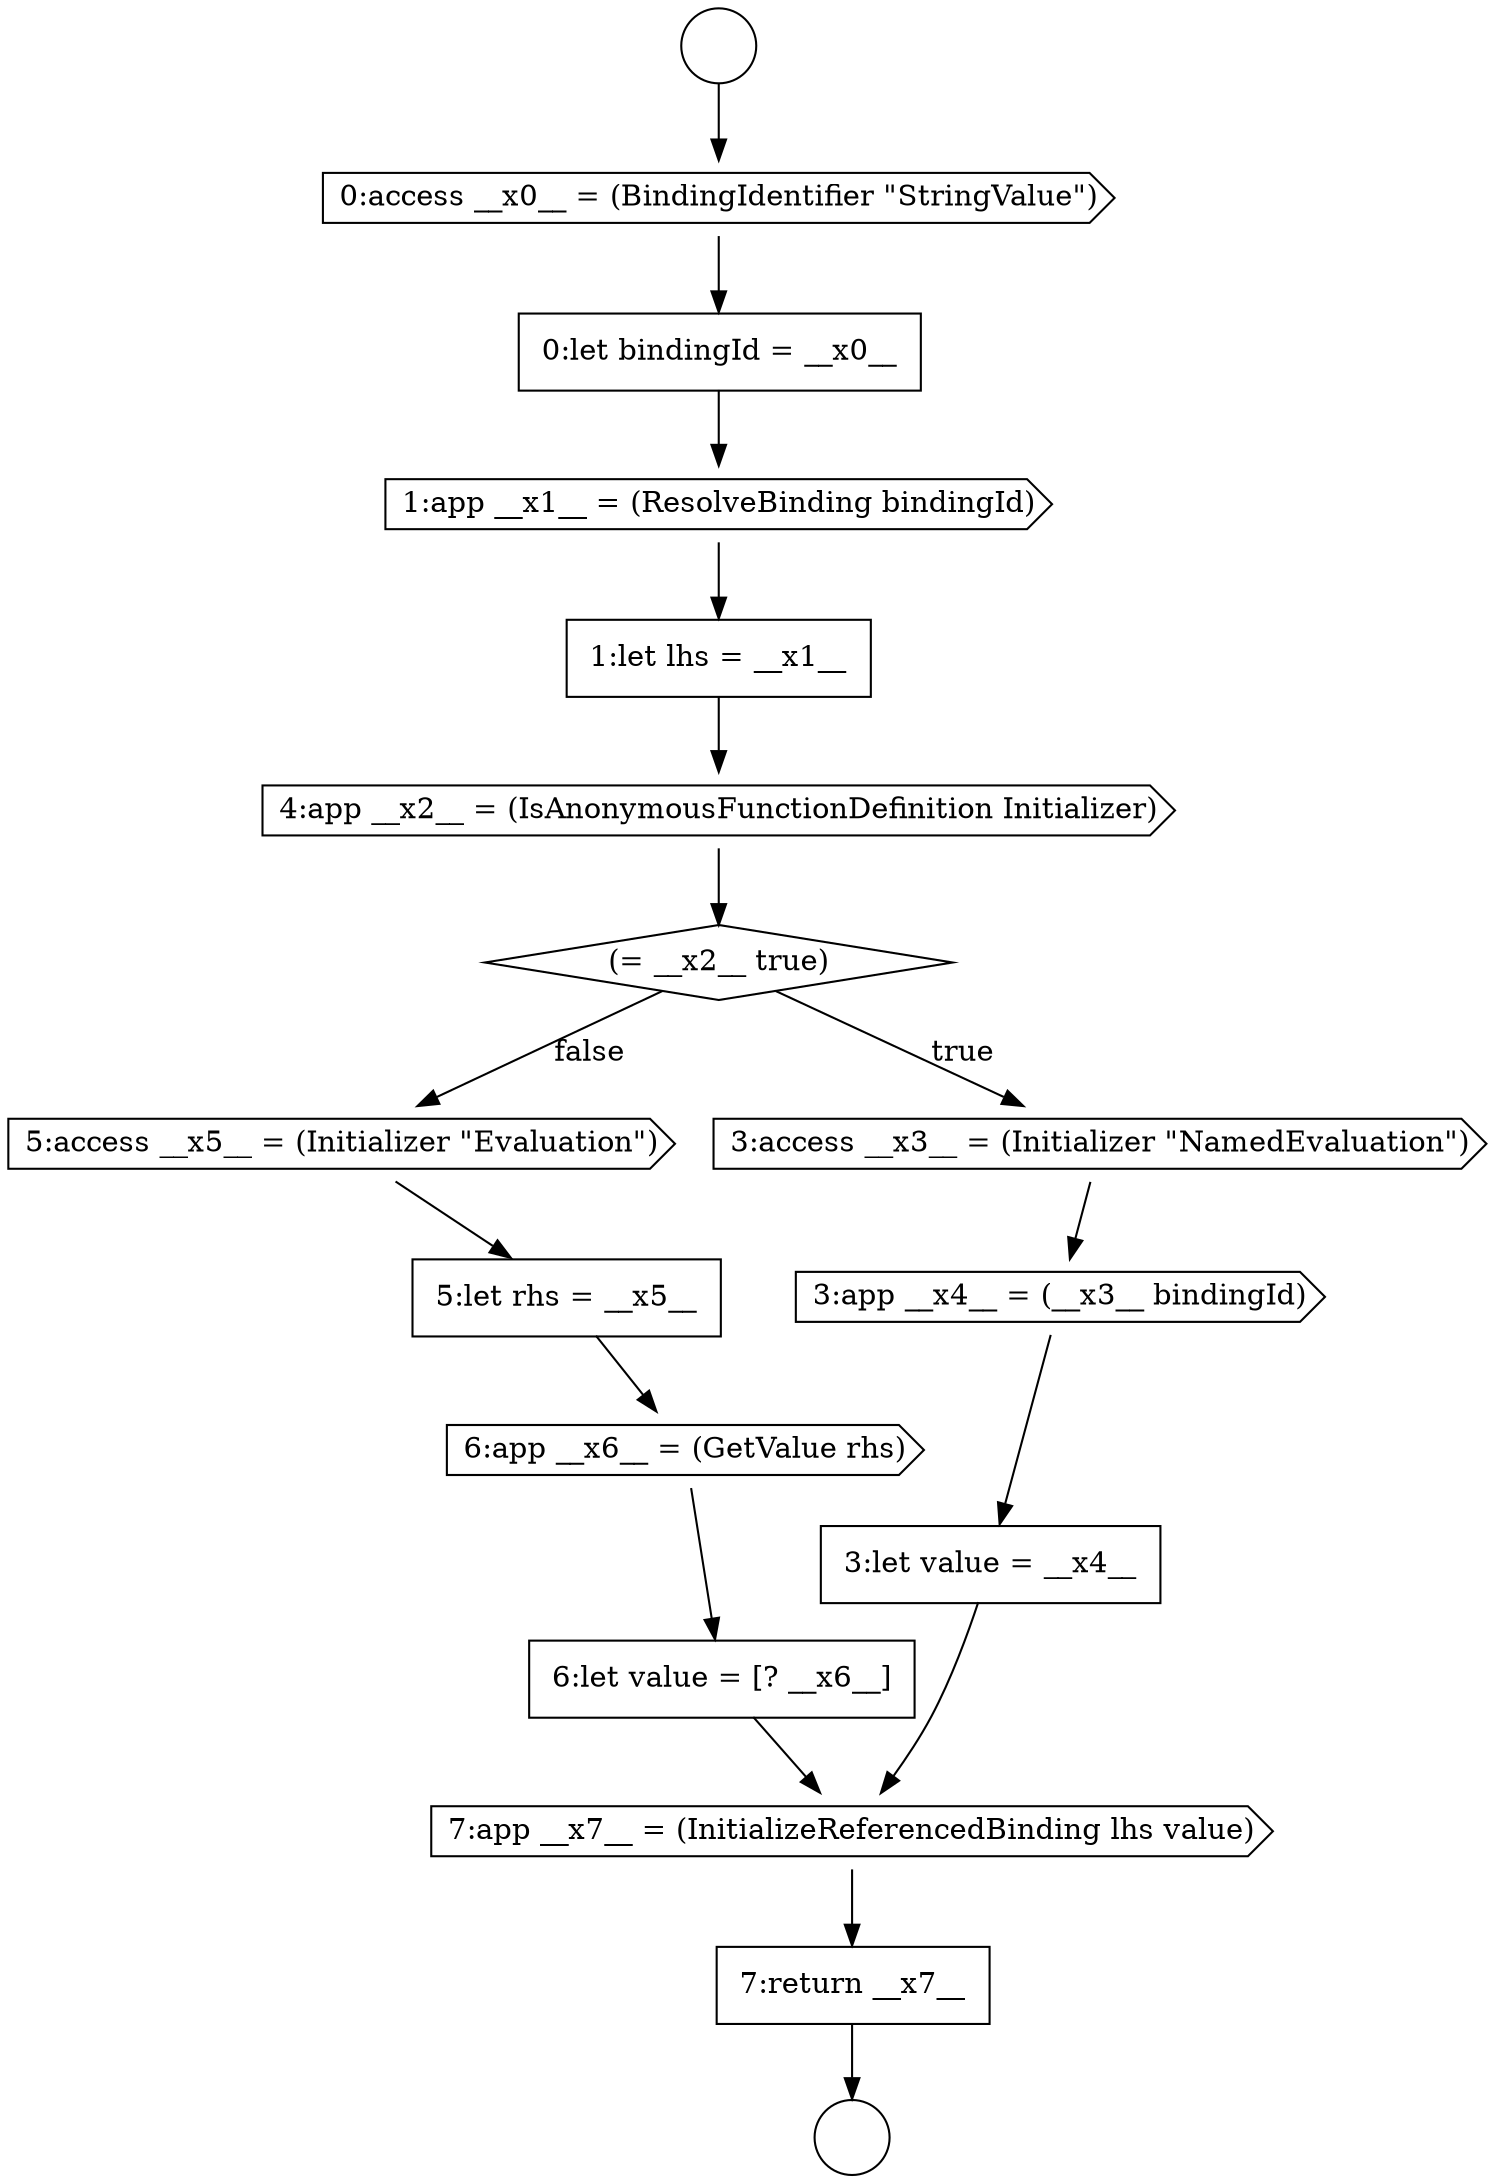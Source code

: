 digraph {
  node5982 [shape=cds, label=<<font color="black">3:app __x4__ = (__x3__ bindingId)</font>> color="black" fillcolor="white" style=filled]
  node5977 [shape=cds, label=<<font color="black">1:app __x1__ = (ResolveBinding bindingId)</font>> color="black" fillcolor="white" style=filled]
  node5989 [shape=none, margin=0, label=<<font color="black">
    <table border="0" cellborder="1" cellspacing="0" cellpadding="10">
      <tr><td align="left">7:return __x7__</td></tr>
    </table>
  </font>> color="black" fillcolor="white" style=filled]
  node5974 [shape=circle label=" " color="black" fillcolor="white" style=filled]
  node5985 [shape=none, margin=0, label=<<font color="black">
    <table border="0" cellborder="1" cellspacing="0" cellpadding="10">
      <tr><td align="left">5:let rhs = __x5__</td></tr>
    </table>
  </font>> color="black" fillcolor="white" style=filled]
  node5978 [shape=none, margin=0, label=<<font color="black">
    <table border="0" cellborder="1" cellspacing="0" cellpadding="10">
      <tr><td align="left">1:let lhs = __x1__</td></tr>
    </table>
  </font>> color="black" fillcolor="white" style=filled]
  node5973 [shape=circle label=" " color="black" fillcolor="white" style=filled]
  node5979 [shape=cds, label=<<font color="black">4:app __x2__ = (IsAnonymousFunctionDefinition Initializer)</font>> color="black" fillcolor="white" style=filled]
  node5984 [shape=cds, label=<<font color="black">5:access __x5__ = (Initializer &quot;Evaluation&quot;)</font>> color="black" fillcolor="white" style=filled]
  node5987 [shape=none, margin=0, label=<<font color="black">
    <table border="0" cellborder="1" cellspacing="0" cellpadding="10">
      <tr><td align="left">6:let value = [? __x6__]</td></tr>
    </table>
  </font>> color="black" fillcolor="white" style=filled]
  node5976 [shape=none, margin=0, label=<<font color="black">
    <table border="0" cellborder="1" cellspacing="0" cellpadding="10">
      <tr><td align="left">0:let bindingId = __x0__</td></tr>
    </table>
  </font>> color="black" fillcolor="white" style=filled]
  node5980 [shape=diamond, label=<<font color="black">(= __x2__ true)</font>> color="black" fillcolor="white" style=filled]
  node5981 [shape=cds, label=<<font color="black">3:access __x3__ = (Initializer &quot;NamedEvaluation&quot;)</font>> color="black" fillcolor="white" style=filled]
  node5975 [shape=cds, label=<<font color="black">0:access __x0__ = (BindingIdentifier &quot;StringValue&quot;)</font>> color="black" fillcolor="white" style=filled]
  node5986 [shape=cds, label=<<font color="black">6:app __x6__ = (GetValue rhs)</font>> color="black" fillcolor="white" style=filled]
  node5983 [shape=none, margin=0, label=<<font color="black">
    <table border="0" cellborder="1" cellspacing="0" cellpadding="10">
      <tr><td align="left">3:let value = __x4__</td></tr>
    </table>
  </font>> color="black" fillcolor="white" style=filled]
  node5988 [shape=cds, label=<<font color="black">7:app __x7__ = (InitializeReferencedBinding lhs value)</font>> color="black" fillcolor="white" style=filled]
  node5987 -> node5988 [ color="black"]
  node5983 -> node5988 [ color="black"]
  node5979 -> node5980 [ color="black"]
  node5980 -> node5981 [label=<<font color="black">true</font>> color="black"]
  node5980 -> node5984 [label=<<font color="black">false</font>> color="black"]
  node5977 -> node5978 [ color="black"]
  node5981 -> node5982 [ color="black"]
  node5984 -> node5985 [ color="black"]
  node5978 -> node5979 [ color="black"]
  node5988 -> node5989 [ color="black"]
  node5982 -> node5983 [ color="black"]
  node5976 -> node5977 [ color="black"]
  node5986 -> node5987 [ color="black"]
  node5989 -> node5974 [ color="black"]
  node5975 -> node5976 [ color="black"]
  node5973 -> node5975 [ color="black"]
  node5985 -> node5986 [ color="black"]
}
